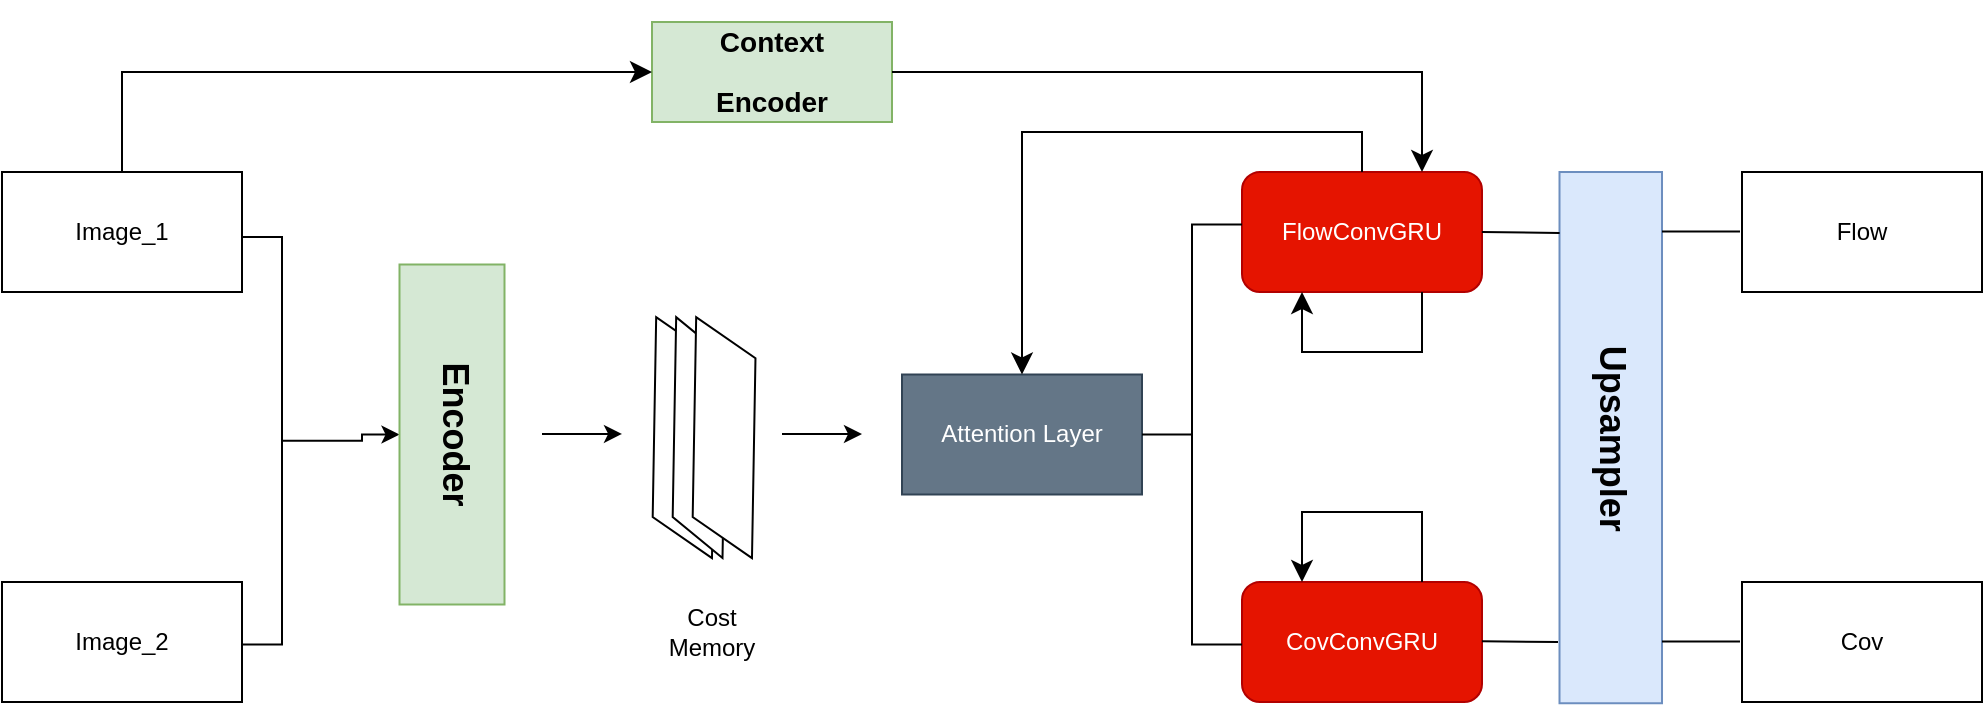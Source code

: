<mxfile version="24.4.13" type="github">
  <diagram name="Page-1" id="zBQ5E3TP_sdfNHIRNbvZ">
    <mxGraphModel dx="1396" dy="819" grid="1" gridSize="10" guides="1" tooltips="1" connect="1" arrows="1" fold="1" page="1" pageScale="1" pageWidth="850" pageHeight="1100" math="0" shadow="0">
      <root>
        <mxCell id="0" />
        <mxCell id="1" parent="0" />
        <mxCell id="bB9hlJsPqk_iMUA8d4ts-1" value="Image_1" style="rounded=0;whiteSpace=wrap;html=1;" vertex="1" parent="1">
          <mxGeometry x="70" y="190" width="120" height="60" as="geometry" />
        </mxCell>
        <mxCell id="bB9hlJsPqk_iMUA8d4ts-2" value="Image_2" style="rounded=0;whiteSpace=wrap;html=1;" vertex="1" parent="1">
          <mxGeometry x="70" y="395" width="120" height="60" as="geometry" />
        </mxCell>
        <mxCell id="bB9hlJsPqk_iMUA8d4ts-59" style="edgeStyle=orthogonalEdgeStyle;rounded=0;orthogonalLoop=1;jettySize=auto;html=1;entryX=0.5;entryY=1;entryDx=0;entryDy=0;" edge="1" parent="1" source="bB9hlJsPqk_iMUA8d4ts-3" target="bB9hlJsPqk_iMUA8d4ts-4">
          <mxGeometry relative="1" as="geometry" />
        </mxCell>
        <mxCell id="bB9hlJsPqk_iMUA8d4ts-3" value="" style="strokeWidth=1;html=1;shape=mxgraph.flowchart.annotation_2;align=left;labelPosition=right;pointerEvents=1;rotation=-180;" vertex="1" parent="1">
          <mxGeometry x="190" y="222.5" width="40" height="203.75" as="geometry" />
        </mxCell>
        <mxCell id="bB9hlJsPqk_iMUA8d4ts-4" value="&lt;p style=&quot;line-height: 140%;&quot;&gt;&lt;b&gt;&lt;font style=&quot;font-size: 18px;&quot; face=&quot;Helvetica&quot;&gt;Encoder&lt;/font&gt;&lt;/b&gt;&lt;/p&gt;" style="rounded=0;whiteSpace=wrap;html=1;rotation=90;fillColor=#d5e8d4;strokeColor=#82b366;" vertex="1" parent="1">
          <mxGeometry x="210" y="295" width="170" height="52.5" as="geometry" />
        </mxCell>
        <mxCell id="bB9hlJsPqk_iMUA8d4ts-7" value="&lt;p style=&quot;line-height: 140%;&quot;&gt;&lt;b&gt;&lt;font style=&quot;font-size: 14px;&quot; face=&quot;Helvetica&quot;&gt;Context&lt;/font&gt;&lt;/b&gt;&lt;/p&gt;&lt;p style=&quot;line-height: 140%;&quot;&gt;&lt;b&gt;&lt;font style=&quot;font-size: 14px;&quot; face=&quot;Helvetica&quot;&gt;Encoder&lt;/font&gt;&lt;/b&gt;&lt;/p&gt;" style="rounded=0;whiteSpace=wrap;html=1;rotation=0;fillColor=#d5e8d4;strokeColor=#82b366;" vertex="1" parent="1">
          <mxGeometry x="395" y="115" width="120" height="50" as="geometry" />
        </mxCell>
        <mxCell id="bB9hlJsPqk_iMUA8d4ts-10" value="&lt;p style=&quot;line-height: 140%;&quot;&gt;&lt;b&gt;&lt;font style=&quot;font-size: 18px;&quot; face=&quot;Helvetica&quot;&gt;Upsampler&lt;/font&gt;&lt;/b&gt;&lt;/p&gt;" style="rounded=0;whiteSpace=wrap;html=1;rotation=90;fillColor=#dae8fc;strokeColor=#6c8ebf;" vertex="1" parent="1">
          <mxGeometry x="741.57" y="297.19" width="265.62" height="51.25" as="geometry" />
        </mxCell>
        <mxCell id="bB9hlJsPqk_iMUA8d4ts-17" value="" style="group" vertex="1" connectable="0" parent="1">
          <mxGeometry x="394.995" y="262.567" width="52.09" height="120.505" as="geometry" />
        </mxCell>
        <mxCell id="bB9hlJsPqk_iMUA8d4ts-23" value="" style="group" vertex="1" connectable="0" parent="bB9hlJsPqk_iMUA8d4ts-17">
          <mxGeometry x="1.776e-14" y="7.105e-15" width="52.09" height="120.505" as="geometry" />
        </mxCell>
        <mxCell id="bB9hlJsPqk_iMUA8d4ts-14" value="" style="shape=parallelogram;perimeter=parallelogramPerimeter;whiteSpace=wrap;html=1;fixedSize=1;rotation=-89;" vertex="1" parent="bB9hlJsPqk_iMUA8d4ts-23">
          <mxGeometry x="-43.955" y="45.253" width="120" height="30" as="geometry" />
        </mxCell>
        <mxCell id="bB9hlJsPqk_iMUA8d4ts-15" value="" style="shape=parallelogram;perimeter=parallelogramPerimeter;whiteSpace=wrap;html=1;fixedSize=1;rotation=-89;" vertex="1" parent="bB9hlJsPqk_iMUA8d4ts-23">
          <mxGeometry x="-36.325" y="47.583" width="120" height="25.26" as="geometry" />
        </mxCell>
        <mxCell id="bB9hlJsPqk_iMUA8d4ts-16" value="" style="shape=parallelogram;perimeter=parallelogramPerimeter;whiteSpace=wrap;html=1;fixedSize=1;rotation=-89;" vertex="1" parent="bB9hlJsPqk_iMUA8d4ts-23">
          <mxGeometry x="-23.955" y="45.253" width="120" height="30" as="geometry" />
        </mxCell>
        <mxCell id="bB9hlJsPqk_iMUA8d4ts-18" value="Cost Memory" style="text;html=1;align=center;verticalAlign=middle;whiteSpace=wrap;rounded=0;" vertex="1" parent="1">
          <mxGeometry x="395" y="395" width="60" height="50" as="geometry" />
        </mxCell>
        <mxCell id="bB9hlJsPqk_iMUA8d4ts-19" value="FlowConvGRU" style="rounded=1;whiteSpace=wrap;html=1;fillColor=#e51400;fontColor=#ffffff;strokeColor=#B20000;" vertex="1" parent="1">
          <mxGeometry x="690" y="190" width="120" height="60" as="geometry" />
        </mxCell>
        <mxCell id="bB9hlJsPqk_iMUA8d4ts-21" value="" style="endArrow=classic;html=1;rounded=0;" edge="1" parent="1">
          <mxGeometry width="50" height="50" relative="1" as="geometry">
            <mxPoint x="460" y="321" as="sourcePoint" />
            <mxPoint x="500" y="321" as="targetPoint" />
          </mxGeometry>
        </mxCell>
        <mxCell id="bB9hlJsPqk_iMUA8d4ts-40" value="CovConvGRU" style="rounded=1;whiteSpace=wrap;html=1;fillColor=#e51400;fontColor=#ffffff;strokeColor=#B20000;" vertex="1" parent="1">
          <mxGeometry x="690" y="395" width="120" height="60" as="geometry" />
        </mxCell>
        <mxCell id="bB9hlJsPqk_iMUA8d4ts-42" value="Attention Layer" style="rounded=0;whiteSpace=wrap;html=1;fillColor=#647687;fontColor=#ffffff;strokeColor=#314354;" vertex="1" parent="1">
          <mxGeometry x="520" y="291.25" width="120" height="60" as="geometry" />
        </mxCell>
        <mxCell id="bB9hlJsPqk_iMUA8d4ts-43" value="" style="strokeWidth=1;html=1;shape=mxgraph.flowchart.annotation_2;align=left;labelPosition=right;pointerEvents=1;rotation=0;" vertex="1" parent="1">
          <mxGeometry x="640" y="216.25" width="50" height="210" as="geometry" />
        </mxCell>
        <mxCell id="bB9hlJsPqk_iMUA8d4ts-47" value="" style="edgeStyle=segmentEdgeStyle;endArrow=classic;html=1;curved=0;rounded=0;endSize=8;startSize=8;entryX=0.5;entryY=0;entryDx=0;entryDy=0;exitX=0.5;exitY=0;exitDx=0;exitDy=0;" edge="1" parent="1" source="bB9hlJsPqk_iMUA8d4ts-19" target="bB9hlJsPqk_iMUA8d4ts-42">
          <mxGeometry width="50" height="50" relative="1" as="geometry">
            <mxPoint x="770" y="130" as="sourcePoint" />
            <mxPoint x="660" y="170" as="targetPoint" />
            <Array as="points">
              <mxPoint x="750" y="170" />
              <mxPoint x="580" y="170" />
            </Array>
          </mxGeometry>
        </mxCell>
        <mxCell id="bB9hlJsPqk_iMUA8d4ts-49" value="" style="endArrow=none;html=1;rounded=0;entryX=1;entryY=0.5;entryDx=0;entryDy=0;exitX=0.115;exitY=0.999;exitDx=0;exitDy=0;exitPerimeter=0;" edge="1" parent="1" source="bB9hlJsPqk_iMUA8d4ts-10" target="bB9hlJsPqk_iMUA8d4ts-19">
          <mxGeometry width="50" height="50" relative="1" as="geometry">
            <mxPoint x="880" y="220" as="sourcePoint" />
            <mxPoint x="830" y="280" as="targetPoint" />
          </mxGeometry>
        </mxCell>
        <mxCell id="bB9hlJsPqk_iMUA8d4ts-50" value="" style="endArrow=none;html=1;rounded=0;entryX=1;entryY=0.5;entryDx=0;entryDy=0;" edge="1" parent="1">
          <mxGeometry width="50" height="50" relative="1" as="geometry">
            <mxPoint x="848" y="425" as="sourcePoint" />
            <mxPoint x="810" y="424.6" as="targetPoint" />
          </mxGeometry>
        </mxCell>
        <mxCell id="bB9hlJsPqk_iMUA8d4ts-56" value="" style="endArrow=none;html=1;rounded=0;entryX=1;entryY=0.5;entryDx=0;entryDy=0;exitX=0.115;exitY=0.999;exitDx=0;exitDy=0;exitPerimeter=0;" edge="1" parent="1">
          <mxGeometry width="50" height="50" relative="1" as="geometry">
            <mxPoint x="939" y="219.8" as="sourcePoint" />
            <mxPoint x="900" y="219.8" as="targetPoint" />
            <Array as="points">
              <mxPoint x="930" y="219.8" />
            </Array>
          </mxGeometry>
        </mxCell>
        <mxCell id="bB9hlJsPqk_iMUA8d4ts-57" value="" style="endArrow=none;html=1;rounded=0;entryX=1;entryY=0.5;entryDx=0;entryDy=0;exitX=0.115;exitY=0.999;exitDx=0;exitDy=0;exitPerimeter=0;" edge="1" parent="1">
          <mxGeometry width="50" height="50" relative="1" as="geometry">
            <mxPoint x="939" y="424.8" as="sourcePoint" />
            <mxPoint x="900" y="424.8" as="targetPoint" />
            <Array as="points">
              <mxPoint x="930" y="424.8" />
            </Array>
          </mxGeometry>
        </mxCell>
        <mxCell id="bB9hlJsPqk_iMUA8d4ts-58" value="" style="edgeStyle=segmentEdgeStyle;endArrow=classic;html=1;curved=0;rounded=0;endSize=8;startSize=8;entryX=0.75;entryY=0;entryDx=0;entryDy=0;exitX=1;exitY=0.5;exitDx=0;exitDy=0;" edge="1" parent="1" source="bB9hlJsPqk_iMUA8d4ts-7" target="bB9hlJsPqk_iMUA8d4ts-19">
          <mxGeometry width="50" height="50" relative="1" as="geometry">
            <mxPoint x="560" y="150" as="sourcePoint" />
            <mxPoint x="610" y="100" as="targetPoint" />
            <Array as="points">
              <mxPoint x="780" y="140" />
            </Array>
          </mxGeometry>
        </mxCell>
        <mxCell id="bB9hlJsPqk_iMUA8d4ts-60" value="Flow" style="rounded=0;whiteSpace=wrap;html=1;" vertex="1" parent="1">
          <mxGeometry x="940" y="190" width="120" height="60" as="geometry" />
        </mxCell>
        <mxCell id="bB9hlJsPqk_iMUA8d4ts-61" value="Cov" style="rounded=0;whiteSpace=wrap;html=1;" vertex="1" parent="1">
          <mxGeometry x="940" y="395" width="120" height="60" as="geometry" />
        </mxCell>
        <mxCell id="bB9hlJsPqk_iMUA8d4ts-62" value="" style="endArrow=classic;html=1;rounded=0;" edge="1" parent="1">
          <mxGeometry width="50" height="50" relative="1" as="geometry">
            <mxPoint x="340" y="320.96" as="sourcePoint" />
            <mxPoint x="380" y="320.96" as="targetPoint" />
          </mxGeometry>
        </mxCell>
        <mxCell id="bB9hlJsPqk_iMUA8d4ts-64" value="" style="edgeStyle=segmentEdgeStyle;endArrow=classic;html=1;curved=0;rounded=0;endSize=8;startSize=8;entryX=0;entryY=0.5;entryDx=0;entryDy=0;exitX=0.5;exitY=0;exitDx=0;exitDy=0;" edge="1" parent="1" source="bB9hlJsPqk_iMUA8d4ts-1" target="bB9hlJsPqk_iMUA8d4ts-7">
          <mxGeometry width="50" height="50" relative="1" as="geometry">
            <mxPoint x="-50" y="110" as="sourcePoint" />
            <mxPoint x="290" y="160" as="targetPoint" />
            <Array as="points">
              <mxPoint x="130" y="140" />
            </Array>
          </mxGeometry>
        </mxCell>
        <mxCell id="bB9hlJsPqk_iMUA8d4ts-65" value="" style="edgeStyle=segmentEdgeStyle;endArrow=classic;html=1;curved=0;rounded=0;endSize=8;startSize=8;exitX=0.75;exitY=1;exitDx=0;exitDy=0;entryX=0.25;entryY=1;entryDx=0;entryDy=0;" edge="1" parent="1" source="bB9hlJsPqk_iMUA8d4ts-19" target="bB9hlJsPqk_iMUA8d4ts-19">
          <mxGeometry width="50" height="50" relative="1" as="geometry">
            <mxPoint x="770" y="294" as="sourcePoint" />
            <mxPoint x="610" y="260" as="targetPoint" />
            <Array as="points">
              <mxPoint x="780" y="280" />
              <mxPoint x="720" y="280" />
            </Array>
          </mxGeometry>
        </mxCell>
        <mxCell id="bB9hlJsPqk_iMUA8d4ts-66" value="" style="edgeStyle=segmentEdgeStyle;endArrow=classic;html=1;curved=0;rounded=0;endSize=8;startSize=8;exitX=0.75;exitY=0;exitDx=0;exitDy=0;entryX=0.25;entryY=0;entryDx=0;entryDy=0;" edge="1" parent="1" source="bB9hlJsPqk_iMUA8d4ts-40" target="bB9hlJsPqk_iMUA8d4ts-40">
          <mxGeometry width="50" height="50" relative="1" as="geometry">
            <mxPoint x="790" y="260" as="sourcePoint" />
            <mxPoint x="730" y="260" as="targetPoint" />
            <Array as="points">
              <mxPoint x="780" y="360" />
              <mxPoint x="720" y="360" />
            </Array>
          </mxGeometry>
        </mxCell>
      </root>
    </mxGraphModel>
  </diagram>
</mxfile>
